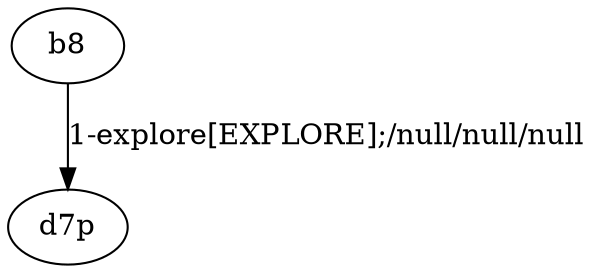 # Total number of goals covered by this test: 1
# b8 --> d7p

digraph g {
"b8" -> "d7p" [label = "1-explore[EXPLORE];/null/null/null"];
}